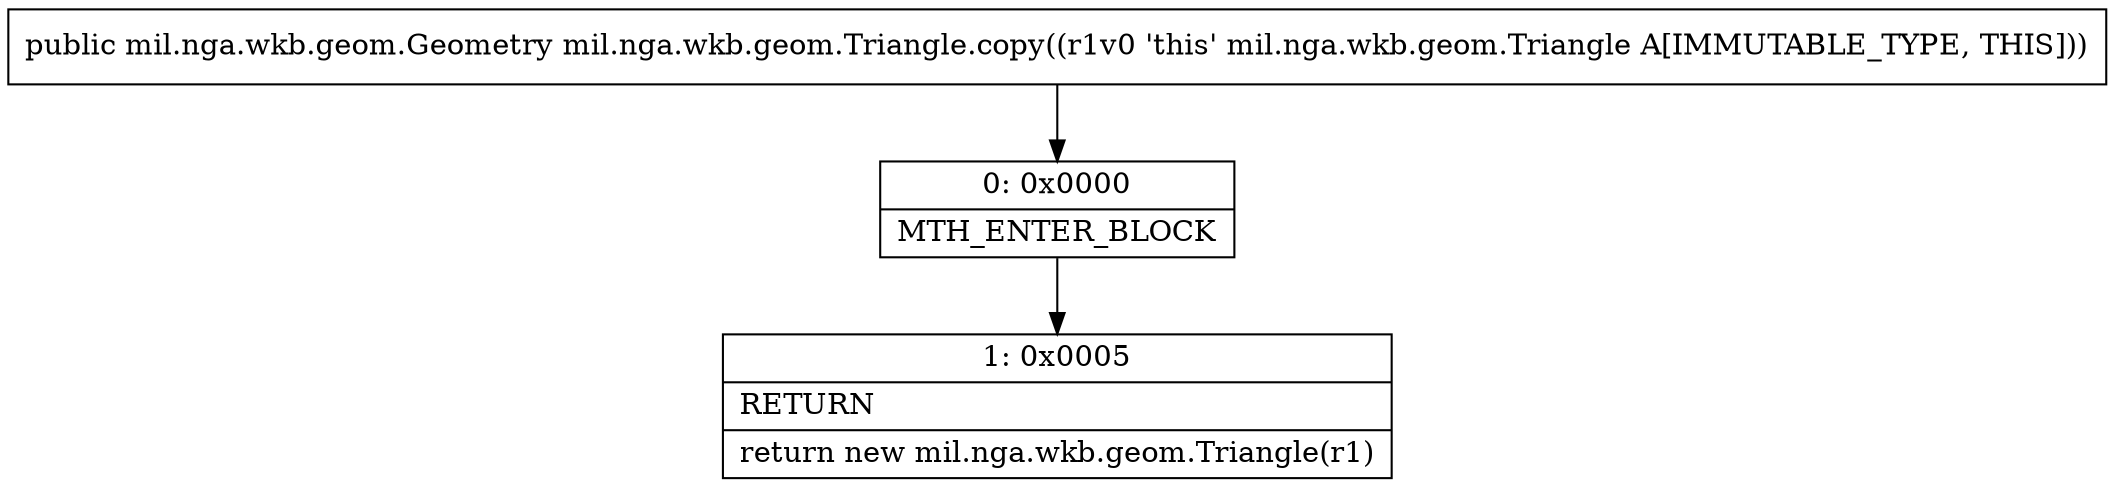 digraph "CFG formil.nga.wkb.geom.Triangle.copy()Lmil\/nga\/wkb\/geom\/Geometry;" {
Node_0 [shape=record,label="{0\:\ 0x0000|MTH_ENTER_BLOCK\l}"];
Node_1 [shape=record,label="{1\:\ 0x0005|RETURN\l|return new mil.nga.wkb.geom.Triangle(r1)\l}"];
MethodNode[shape=record,label="{public mil.nga.wkb.geom.Geometry mil.nga.wkb.geom.Triangle.copy((r1v0 'this' mil.nga.wkb.geom.Triangle A[IMMUTABLE_TYPE, THIS])) }"];
MethodNode -> Node_0;
Node_0 -> Node_1;
}

